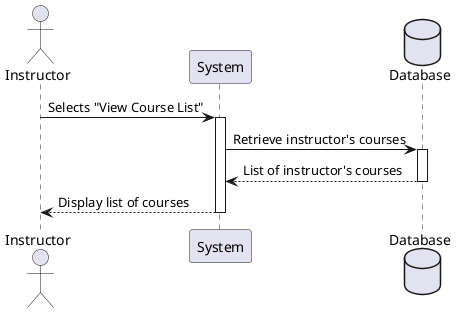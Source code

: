 @startuml
actor Instructor as Instructor
participant "System" as System
database Database as DB

Instructor -> System: Selects "View Course List"
activate System

System -> DB: Retrieve instructor's courses
activate DB
DB --> System: List of instructor's courses
deactivate DB

System --> Instructor: Display list of courses
deactivate System
@enduml
